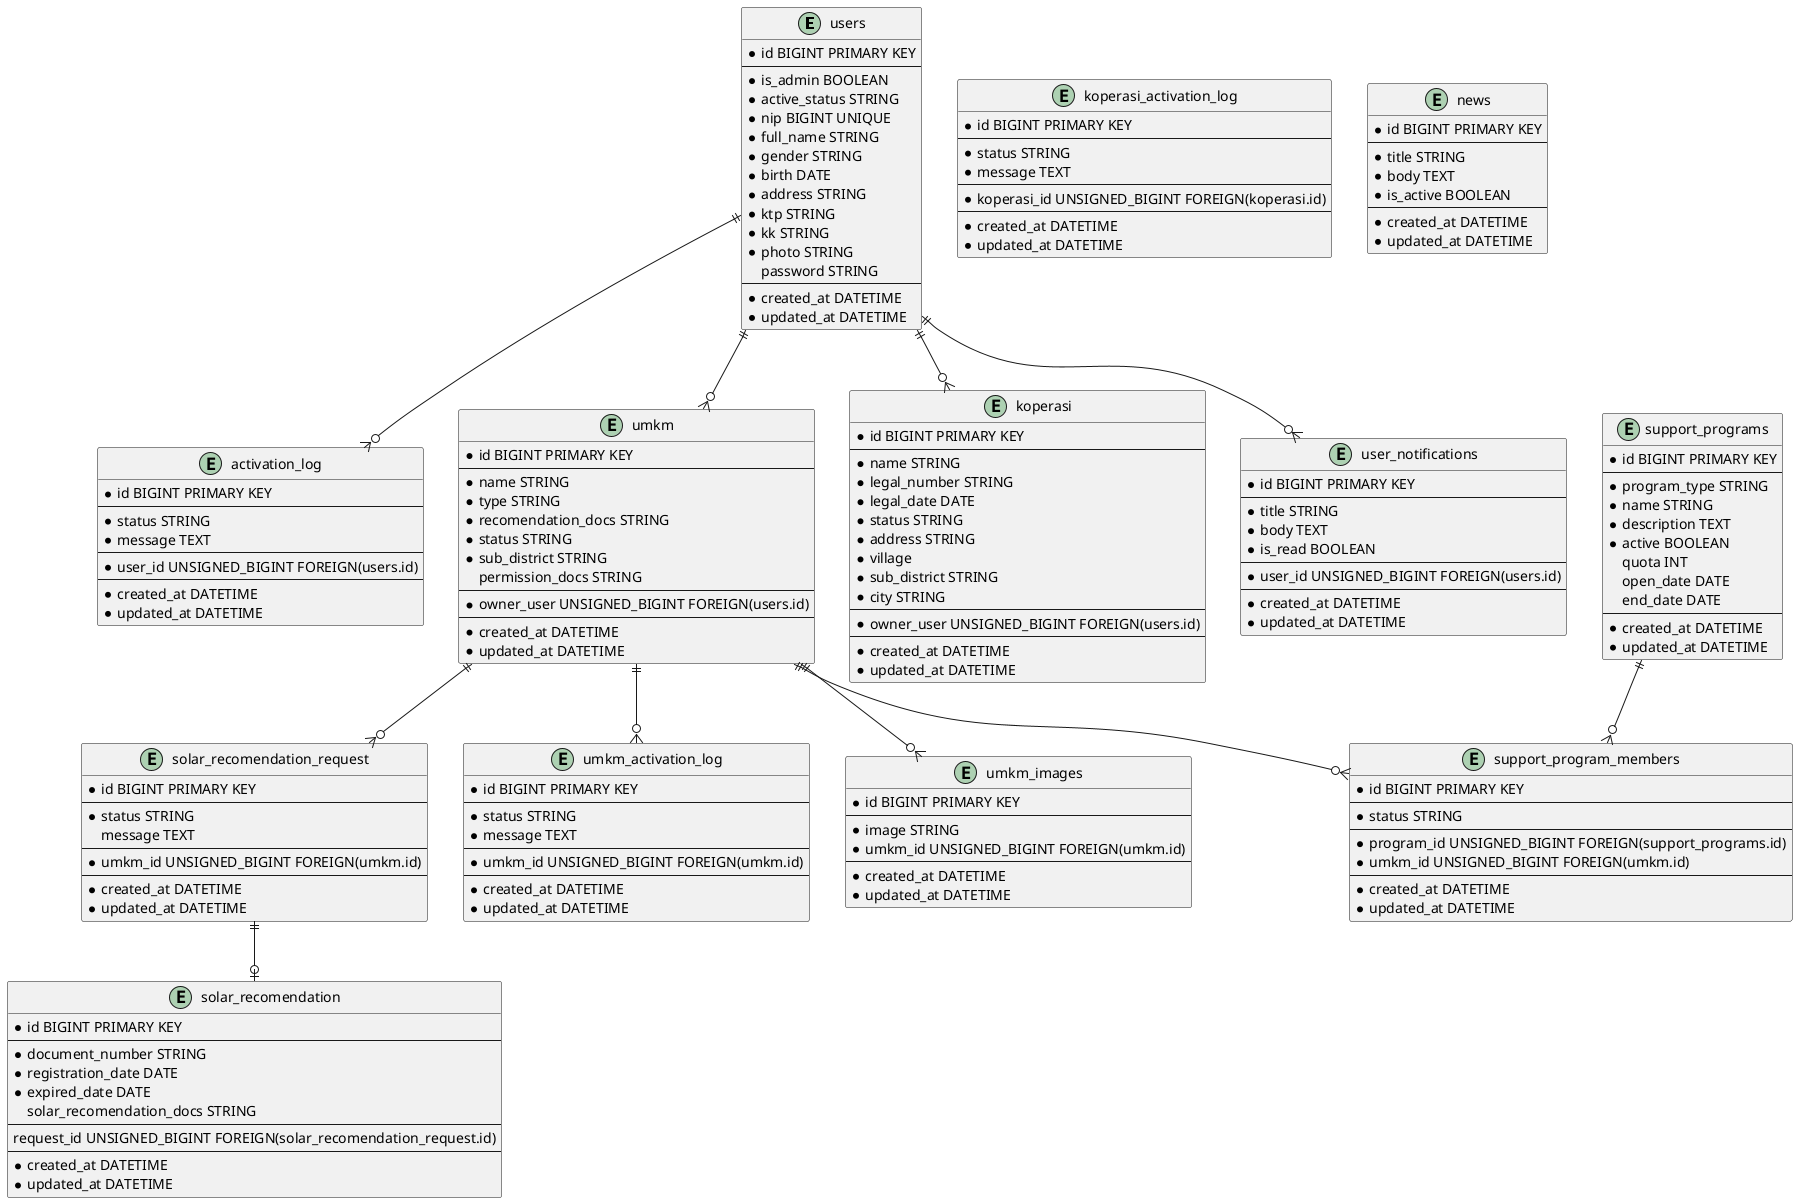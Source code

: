 @startuml

entity users {
    * id BIGINT PRIMARY KEY
    --
    * is_admin BOOLEAN
    * active_status STRING
    ' active
    ' pending
    * nip BIGINT UNIQUE
    * full_name STRING
    * gender STRING
    * birth DATE
    * address STRING
    * ktp STRING
    * kk STRING
    * photo STRING
    password STRING
    --
    * created_at DATETIME
    * updated_at DATETIME
}

entity activation_log {
    * id BIGINT PRIMARY KEY
    --
    * status STRING
    ' acc
    ' rejected
    ' revoked
    * message TEXT
    --
    * user_id UNSIGNED_BIGINT FOREIGN(users.id)
    --
    * created_at DATETIME
    * updated_at DATETIME
}

entity umkm {
    * id BIGINT PRIMARY KEY
    --
    * name STRING
    * type STRING
    ' koperasi
    ' umkm
    * recomendation_docs STRING
    * status STRING
    ' verified
    ' pending
    ' rejected
    * sub_district STRING
    permission_docs STRING
    --
    * owner_user UNSIGNED_BIGINT FOREIGN(users.id)
    --
    * created_at DATETIME
    * updated_at DATETIME
}

entity solar_recomendation_request {
    * id BIGINT PRIMARY KEY
    --
    * status STRING
    ' pending
    ' proceed
    ' done
    ' rejected
    message TEXT
    --
    * umkm_id UNSIGNED_BIGINT FOREIGN(umkm.id)
    --
    * created_at DATETIME
    * updated_at DATETIME
}

entity solar_recomendation {
    * id BIGINT PRIMARY KEY
    --
    * document_number STRING
    * registration_date DATE
    * expired_date DATE
    solar_recomendation_docs STRING
    --
    request_id UNSIGNED_BIGINT FOREIGN(solar_recomendation_request.id)
    --
    * created_at DATETIME
    * updated_at DATETIME
}

entity umkm_activation_log {
    * id BIGINT PRIMARY KEY
    --
    * status STRING
    ' acc
    ' rejected
    ' revoked
    * message TEXT
    --
    * umkm_id UNSIGNED_BIGINT FOREIGN(umkm.id)
    --
    * created_at DATETIME
    * updated_at DATETIME
}

entity koperasi {
    * id BIGINT PRIMARY KEY
    --
    * name STRING
    * legal_number STRING 
    ' nomor badan hukum
    * legal_date DATE
    * status STRING
    ' verified
    ' pending
    ' rejected
    * address STRING
    * village
    ' kelurahan
    * sub_district STRING
    * city STRING
    --
    * owner_user UNSIGNED_BIGINT FOREIGN(users.id)
    --
    * created_at DATETIME
    * updated_at DATETIME
}

entity koperasi_activation_log {
    * id BIGINT PRIMARY KEY
    --
    * status STRING
    ' acc
    ' rejected
    ' revoked
    * message TEXT
    --
    * koperasi_id UNSIGNED_BIGINT FOREIGN(koperasi.id)
    --
    * created_at DATETIME
    * updated_at DATETIME
}

entity umkm_images{
    * id BIGINT PRIMARY KEY
    --
    * image STRING
    * umkm_id UNSIGNED_BIGINT FOREIGN(umkm.id)
    --
    * created_at DATETIME
    * updated_at DATETIME
}

entity support_programs {
    * id BIGINT PRIMARY KEY
    --
    * program_type STRING
    * name STRING
    * description TEXT
    * active BOOLEAN
    quota INT
    open_date DATE
    end_date DATE
    --
    * created_at DATETIME
    * updated_at DATETIME
}

entity support_program_members {
    * id BIGINT PRIMARY KEY
    --
    * status STRING
    ' pending
    ' verified
    --
    * program_id UNSIGNED_BIGINT FOREIGN(support_programs.id)
    * umkm_id UNSIGNED_BIGINT FOREIGN(umkm.id)
    --
    * created_at DATETIME
    * updated_at DATETIME
}

entity user_notifications {
    * id BIGINT PRIMARY KEY
    --
    * title STRING
    * body TEXT
    * is_read BOOLEAN
    --
    * user_id UNSIGNED_BIGINT FOREIGN(users.id)
    --
    * created_at DATETIME
    * updated_at DATETIME
}

entity news {
    * id BIGINT PRIMARY KEY
    --
    * title STRING
    * body TEXT
    * is_active BOOLEAN
    --
    * created_at DATETIME
    * updated_at DATETIME
}




users ||--o{ user_notifications
users ||--o{ umkm
users ||--o{ koperasi
users ||--o{ activation_log

support_programs ||--o{ support_program_members
umkm ||--o{ support_program_members

umkm ||--o{ umkm_images
umkm ||--o{ umkm_activation_log
umkm ||--o{ solar_recomendation_request
solar_recomendation_request ||--o| solar_recomendation

@enduml